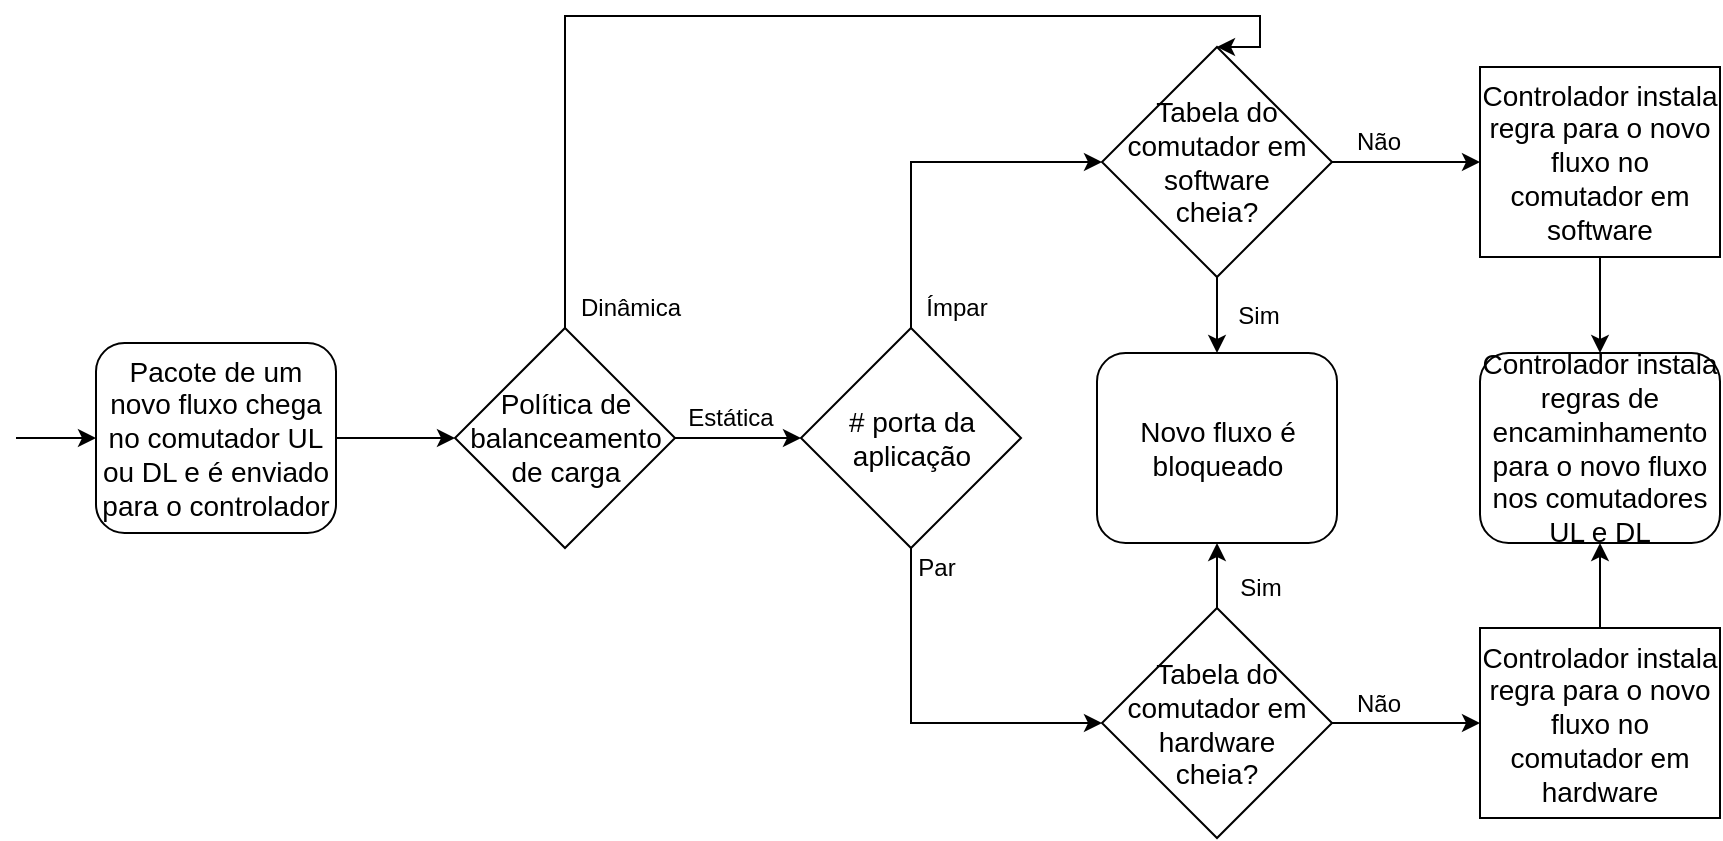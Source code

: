 <mxfile version="12.3.9" type="device" pages="1"><diagram id="7-bc2n3fvMZIGAAyU3vs" name="Page-1"><mxGraphModel dx="3760" dy="794" grid="1" gridSize="10" guides="1" tooltips="1" connect="1" arrows="1" fold="1" page="1" pageScale="1" pageWidth="1169" pageHeight="827" math="0" shadow="0"><root><mxCell id="0"/><mxCell id="1" parent="0"/><mxCell id="wL9OHHxotcMxSz-AB8BR-12" style="edgeStyle=orthogonalEdgeStyle;rounded=0;orthogonalLoop=1;jettySize=auto;html=1;exitX=1;exitY=0.5;exitDx=0;exitDy=0;entryX=0;entryY=0.5;entryDx=0;entryDy=0;fillColor=#000000;" parent="1" source="FLc-qeg-N_PtNTcn6g8O-3" target="gjCT6WWrUSpABypusi04-6" edge="1"><mxGeometry relative="1" as="geometry"><mxPoint x="-2089.5" y="320.5" as="targetPoint"/></mxGeometry></mxCell><mxCell id="FLc-qeg-N_PtNTcn6g8O-3" value="&lt;font style=&quot;font-size: 14px&quot;&gt;Pacote de um novo fluxo chega no comutador UL ou DL e é enviado para o controlador&lt;/font&gt;" style="rounded=1;whiteSpace=wrap;html=1;shadow=0;glass=0;comic=0;" parent="1" vertex="1"><mxGeometry x="-2280" y="272.5" width="120" height="95" as="geometry"/></mxCell><mxCell id="wL9OHHxotcMxSz-AB8BR-20" style="edgeStyle=orthogonalEdgeStyle;rounded=0;orthogonalLoop=1;jettySize=auto;html=1;exitX=0.5;exitY=0;exitDx=0;exitDy=0;fillColor=#000000;entryX=0.5;entryY=1;entryDx=0;entryDy=0;" parent="1" source="wL9OHHxotcMxSz-AB8BR-16" target="wL9OHHxotcMxSz-AB8BR-21" edge="1"><mxGeometry relative="1" as="geometry"><mxPoint x="-1720.5" y="330" as="targetPoint"/></mxGeometry></mxCell><mxCell id="wL9OHHxotcMxSz-AB8BR-22" style="edgeStyle=orthogonalEdgeStyle;rounded=0;orthogonalLoop=1;jettySize=auto;html=1;exitX=1;exitY=0.5;exitDx=0;exitDy=0;fillColor=#000000;entryX=0;entryY=0.5;entryDx=0;entryDy=0;" parent="1" source="wL9OHHxotcMxSz-AB8BR-16" target="wL9OHHxotcMxSz-AB8BR-23" edge="1"><mxGeometry relative="1" as="geometry"><mxPoint x="-1583.5" y="422" as="targetPoint"/></mxGeometry></mxCell><mxCell id="wL9OHHxotcMxSz-AB8BR-16" value="&lt;div style=&quot;font-size: 14px&quot;&gt;&lt;font style=&quot;font-size: 14px&quot;&gt;Tabela do comutador em hardware &lt;br&gt;&lt;/font&gt;&lt;/div&gt;&lt;div style=&quot;font-size: 14px&quot;&gt;&lt;font style=&quot;font-size: 14px&quot;&gt;cheia?&lt;/font&gt;&lt;/div&gt;" style="rhombus;whiteSpace=wrap;html=1;direction=east;" parent="1" vertex="1"><mxGeometry x="-1777" y="405" width="115" height="115" as="geometry"/></mxCell><mxCell id="wL9OHHxotcMxSz-AB8BR-18" value="Par" style="text;html=1;align=center;verticalAlign=middle;resizable=0;points=[];;autosize=1;" parent="1" vertex="1"><mxGeometry x="-1875" y="375" width="30" height="20" as="geometry"/></mxCell><mxCell id="wL9OHHxotcMxSz-AB8BR-19" value="Ímpar" style="text;html=1;align=center;verticalAlign=middle;resizable=0;points=[];;autosize=1;direction=east;" parent="1" vertex="1"><mxGeometry x="-1875" y="245" width="50" height="20" as="geometry"/></mxCell><mxCell id="wL9OHHxotcMxSz-AB8BR-21" value="&lt;font style=&quot;font-size: 14px&quot;&gt;Novo fluxo é bloqueado&lt;/font&gt;" style="rounded=1;whiteSpace=wrap;html=1;direction=east;" parent="1" vertex="1"><mxGeometry x="-1779.5" y="277.5" width="120" height="95" as="geometry"/></mxCell><mxCell id="bwjP0xBuh6OSKzNPNbGW-1" style="edgeStyle=orthogonalEdgeStyle;rounded=0;orthogonalLoop=1;jettySize=auto;html=1;exitX=0.5;exitY=0;exitDx=0;exitDy=0;entryX=0.5;entryY=1;entryDx=0;entryDy=0;" edge="1" parent="1" source="wL9OHHxotcMxSz-AB8BR-23" target="wL9OHHxotcMxSz-AB8BR-24"><mxGeometry relative="1" as="geometry"/></mxCell><mxCell id="wL9OHHxotcMxSz-AB8BR-23" value="&lt;font style=&quot;font-size: 14px&quot;&gt;Controlador instala regra para o novo fluxo no comutador em hardware&lt;/font&gt;" style="rounded=0;whiteSpace=wrap;html=1;direction=east;" parent="1" vertex="1"><mxGeometry x="-1588" y="415" width="120" height="95" as="geometry"/></mxCell><mxCell id="wL9OHHxotcMxSz-AB8BR-24" value="&lt;font style=&quot;font-size: 14px&quot;&gt;Controlador instala regras de encaminhamento para o novo fluxo&lt;br&gt;nos comutadores&lt;br&gt;UL e DL&lt;/font&gt;" style="rounded=1;whiteSpace=wrap;html=1;direction=east;" parent="1" vertex="1"><mxGeometry x="-1588" y="277.5" width="120" height="95" as="geometry"/></mxCell><mxCell id="wL9OHHxotcMxSz-AB8BR-26" value="Sim" style="text;html=1;align=center;verticalAlign=middle;resizable=0;points=[];;autosize=1;" parent="1" vertex="1"><mxGeometry x="-1718.5" y="385" width="40" height="20" as="geometry"/></mxCell><mxCell id="wL9OHHxotcMxSz-AB8BR-27" value="Não" style="text;html=1;align=center;verticalAlign=middle;resizable=0;points=[];;autosize=1;" parent="1" vertex="1"><mxGeometry x="-1659.5" y="442.5" width="40" height="20" as="geometry"/></mxCell><mxCell id="wL9OHHxotcMxSz-AB8BR-29" style="edgeStyle=orthogonalEdgeStyle;rounded=0;orthogonalLoop=1;jettySize=auto;html=1;exitX=0.5;exitY=1;exitDx=0;exitDy=0;entryX=0.5;entryY=0;entryDx=0;entryDy=0;fillColor=#000000;" parent="1" source="wL9OHHxotcMxSz-AB8BR-28" target="wL9OHHxotcMxSz-AB8BR-21" edge="1"><mxGeometry relative="1" as="geometry"/></mxCell><mxCell id="wL9OHHxotcMxSz-AB8BR-32" style="edgeStyle=orthogonalEdgeStyle;rounded=0;orthogonalLoop=1;jettySize=auto;html=1;exitX=1;exitY=0.5;exitDx=0;exitDy=0;entryX=0;entryY=0.5;entryDx=0;entryDy=0;fillColor=#000000;" parent="1" source="wL9OHHxotcMxSz-AB8BR-28" target="wL9OHHxotcMxSz-AB8BR-31" edge="1"><mxGeometry relative="1" as="geometry"/></mxCell><mxCell id="wL9OHHxotcMxSz-AB8BR-28" value="&lt;div style=&quot;font-size: 14px&quot;&gt;&lt;font style=&quot;font-size: 14px&quot;&gt;Tabela do comutador em software&lt;br&gt;&lt;/font&gt;&lt;/div&gt;&lt;div style=&quot;font-size: 14px&quot;&gt;&lt;font style=&quot;font-size: 14px&quot;&gt;cheia?&lt;/font&gt;&lt;/div&gt;" style="rhombus;whiteSpace=wrap;html=1;direction=east;" parent="1" vertex="1"><mxGeometry x="-1777" y="124.5" width="115" height="115" as="geometry"/></mxCell><mxCell id="wL9OHHxotcMxSz-AB8BR-30" value="Sim" style="text;html=1;align=center;verticalAlign=middle;resizable=0;points=[];;autosize=1;" parent="1" vertex="1"><mxGeometry x="-1719.5" y="248.5" width="40" height="20" as="geometry"/></mxCell><mxCell id="bwjP0xBuh6OSKzNPNbGW-2" style="edgeStyle=orthogonalEdgeStyle;rounded=0;orthogonalLoop=1;jettySize=auto;html=1;exitX=0.5;exitY=1;exitDx=0;exitDy=0;entryX=0.5;entryY=0;entryDx=0;entryDy=0;" edge="1" parent="1" source="wL9OHHxotcMxSz-AB8BR-31" target="wL9OHHxotcMxSz-AB8BR-24"><mxGeometry relative="1" as="geometry"/></mxCell><mxCell id="wL9OHHxotcMxSz-AB8BR-31" value="&lt;font style=&quot;font-size: 14px&quot;&gt;Controlador instala regra para o novo fluxo no comutador em software&lt;/font&gt;" style="rounded=0;whiteSpace=wrap;html=1;direction=east;" parent="1" vertex="1"><mxGeometry x="-1588" y="134.5" width="120" height="95" as="geometry"/></mxCell><mxCell id="wL9OHHxotcMxSz-AB8BR-33" value="Não" style="text;html=1;align=center;verticalAlign=middle;resizable=0;points=[];;autosize=1;" parent="1" vertex="1"><mxGeometry x="-1659.5" y="162" width="40" height="20" as="geometry"/></mxCell><mxCell id="wL9OHHxotcMxSz-AB8BR-39" value="Estática" style="text;html=1;align=center;verticalAlign=middle;resizable=0;points=[];;autosize=1;" parent="1" vertex="1"><mxGeometry x="-1993.5" y="300" width="60" height="20" as="geometry"/></mxCell><mxCell id="wL9OHHxotcMxSz-AB8BR-42" value="Dinâmica" style="text;html=1;align=center;verticalAlign=middle;resizable=0;points=[];;autosize=1;direction=south;" parent="1" vertex="1"><mxGeometry x="-2023.5" y="220" width="20" height="70" as="geometry"/></mxCell><mxCell id="gjCT6WWrUSpABypusi04-2" value="" style="endArrow=classic;html=1;entryX=0;entryY=0.5;entryDx=0;entryDy=0;" parent="1" target="FLc-qeg-N_PtNTcn6g8O-3" edge="1"><mxGeometry width="50" height="50" relative="1" as="geometry"><mxPoint x="-2320" y="320" as="sourcePoint"/><mxPoint x="-2297.5" y="731" as="targetPoint"/></mxGeometry></mxCell><mxCell id="gjCT6WWrUSpABypusi04-7" style="edgeStyle=orthogonalEdgeStyle;rounded=0;orthogonalLoop=1;jettySize=auto;html=1;exitX=0.5;exitY=0;exitDx=0;exitDy=0;entryX=0.5;entryY=0;entryDx=0;entryDy=0;" parent="1" source="gjCT6WWrUSpABypusi04-6" target="wL9OHHxotcMxSz-AB8BR-28" edge="1"><mxGeometry relative="1" as="geometry"><Array as="points"><mxPoint x="-2046" y="109"/><mxPoint x="-1698" y="109"/></Array></mxGeometry></mxCell><mxCell id="gjCT6WWrUSpABypusi04-9" style="edgeStyle=orthogonalEdgeStyle;rounded=0;orthogonalLoop=1;jettySize=auto;html=1;exitX=1;exitY=0.5;exitDx=0;exitDy=0;entryX=0;entryY=0.5;entryDx=0;entryDy=0;" parent="1" source="gjCT6WWrUSpABypusi04-6" target="gjCT6WWrUSpABypusi04-8" edge="1"><mxGeometry relative="1" as="geometry"/></mxCell><mxCell id="gjCT6WWrUSpABypusi04-6" value="&lt;font style=&quot;font-size: 14px&quot;&gt;Política de balanceamento&lt;br&gt;de carga&lt;/font&gt;" style="rhombus;whiteSpace=wrap;html=1;direction=east;" parent="1" vertex="1"><mxGeometry x="-2100.5" y="265" width="110" height="110" as="geometry"/></mxCell><mxCell id="gjCT6WWrUSpABypusi04-10" style="edgeStyle=orthogonalEdgeStyle;rounded=0;orthogonalLoop=1;jettySize=auto;html=1;exitX=0.5;exitY=1;exitDx=0;exitDy=0;entryX=0;entryY=0.5;entryDx=0;entryDy=0;" parent="1" source="gjCT6WWrUSpABypusi04-8" target="wL9OHHxotcMxSz-AB8BR-16" edge="1"><mxGeometry relative="1" as="geometry"/></mxCell><mxCell id="gjCT6WWrUSpABypusi04-11" style="edgeStyle=orthogonalEdgeStyle;rounded=0;orthogonalLoop=1;jettySize=auto;html=1;exitX=0.5;exitY=0;exitDx=0;exitDy=0;entryX=0;entryY=0.5;entryDx=0;entryDy=0;" parent="1" source="gjCT6WWrUSpABypusi04-8" target="wL9OHHxotcMxSz-AB8BR-28" edge="1"><mxGeometry relative="1" as="geometry"/></mxCell><mxCell id="gjCT6WWrUSpABypusi04-8" value="&lt;font style=&quot;font-size: 14px&quot;&gt;# porta da aplicação&lt;/font&gt;" style="rhombus;whiteSpace=wrap;html=1;direction=east;" parent="1" vertex="1"><mxGeometry x="-1927.5" y="265" width="110" height="110" as="geometry"/></mxCell></root></mxGraphModel></diagram></mxfile>